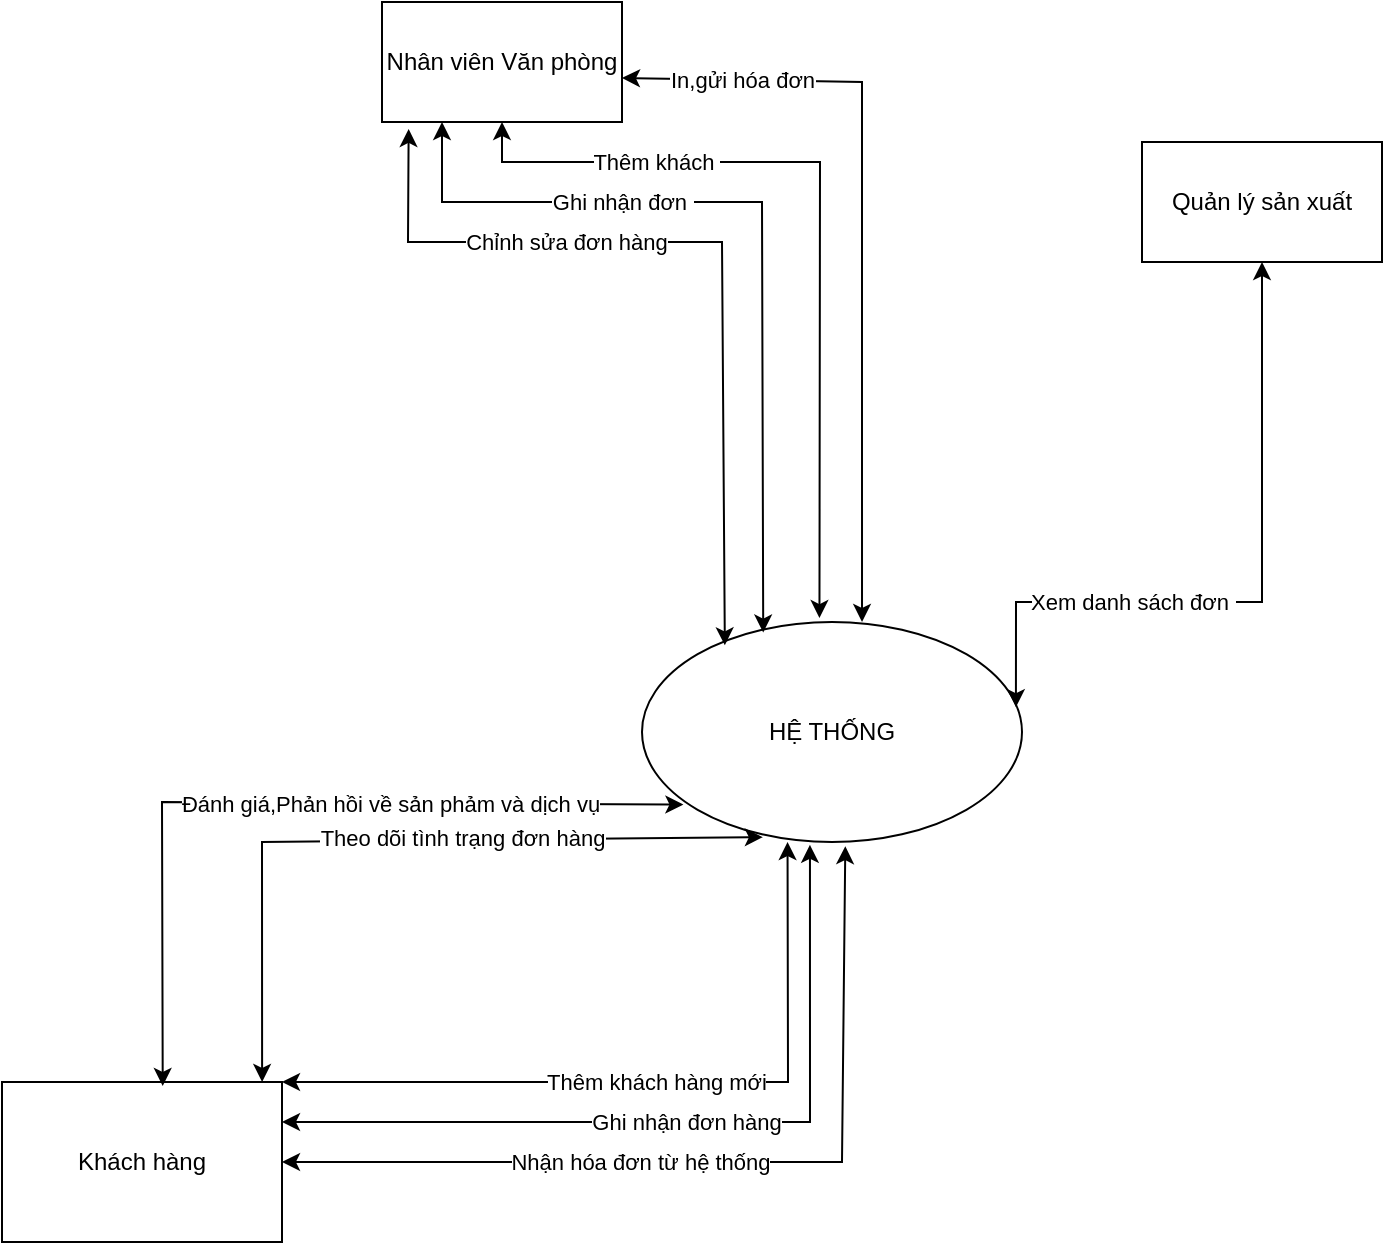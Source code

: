 <mxfile version="26.1.0">
  <diagram name="Page-1" id="0EpwGjM8e4kSp_nt2-hy">
    <mxGraphModel dx="1434" dy="772" grid="1" gridSize="10" guides="1" tooltips="1" connect="1" arrows="1" fold="1" page="1" pageScale="1" pageWidth="850" pageHeight="1100" math="0" shadow="0">
      <root>
        <mxCell id="0" />
        <mxCell id="1" parent="0" />
        <mxCell id="xZG8g1dK-9rmGVhBD8su-1" value="HỆ THỐNG" style="ellipse;whiteSpace=wrap;html=1;" vertex="1" parent="1">
          <mxGeometry x="340" y="350" width="190" height="110" as="geometry" />
        </mxCell>
        <mxCell id="xZG8g1dK-9rmGVhBD8su-2" value="Khách hàng" style="rounded=0;whiteSpace=wrap;html=1;" vertex="1" parent="1">
          <mxGeometry x="20" y="580" width="140" height="80" as="geometry" />
        </mxCell>
        <mxCell id="xZG8g1dK-9rmGVhBD8su-5" value="Nhân viên Văn phòng" style="rounded=0;whiteSpace=wrap;html=1;" vertex="1" parent="1">
          <mxGeometry x="210" y="40" width="120" height="60" as="geometry" />
        </mxCell>
        <mxCell id="xZG8g1dK-9rmGVhBD8su-6" value="Quản lý sản xuất" style="rounded=0;whiteSpace=wrap;html=1;" vertex="1" parent="1">
          <mxGeometry x="590" y="110" width="120" height="60" as="geometry" />
        </mxCell>
        <mxCell id="xZG8g1dK-9rmGVhBD8su-8" value="Thêm khách hàng mới" style="endArrow=classic;startArrow=classic;html=1;rounded=0;exitX=1;exitY=0;exitDx=0;exitDy=0;entryX=0.383;entryY=1;entryDx=0;entryDy=0;entryPerimeter=0;" edge="1" parent="1" source="xZG8g1dK-9rmGVhBD8su-2" target="xZG8g1dK-9rmGVhBD8su-1">
          <mxGeometry width="50" height="50" relative="1" as="geometry">
            <mxPoint x="400" y="420" as="sourcePoint" />
            <mxPoint x="450" y="370" as="targetPoint" />
            <Array as="points">
              <mxPoint x="413" y="580" />
            </Array>
          </mxGeometry>
        </mxCell>
        <mxCell id="xZG8g1dK-9rmGVhBD8su-9" value="Ghi nhận đơn hàng" style="endArrow=classic;startArrow=classic;html=1;rounded=0;exitX=1;exitY=0.25;exitDx=0;exitDy=0;entryX=0.442;entryY=1.013;entryDx=0;entryDy=0;entryPerimeter=0;" edge="1" parent="1" source="xZG8g1dK-9rmGVhBD8su-2" target="xZG8g1dK-9rmGVhBD8su-1">
          <mxGeometry width="50" height="50" relative="1" as="geometry">
            <mxPoint x="400" y="420" as="sourcePoint" />
            <mxPoint x="450" y="370" as="targetPoint" />
            <Array as="points">
              <mxPoint x="424" y="600" />
            </Array>
          </mxGeometry>
        </mxCell>
        <mxCell id="xZG8g1dK-9rmGVhBD8su-10" value="Nhận hóa đơn từ hệ thống" style="endArrow=classic;startArrow=classic;html=1;rounded=0;entryX=0.535;entryY=1.019;entryDx=0;entryDy=0;exitX=1;exitY=0.5;exitDx=0;exitDy=0;entryPerimeter=0;" edge="1" parent="1" source="xZG8g1dK-9rmGVhBD8su-2" target="xZG8g1dK-9rmGVhBD8su-1">
          <mxGeometry x="-0.182" width="50" height="50" relative="1" as="geometry">
            <mxPoint x="143" y="610" as="sourcePoint" />
            <mxPoint x="440" y="460" as="targetPoint" />
            <Array as="points">
              <mxPoint x="440" y="620" />
            </Array>
            <mxPoint as="offset" />
          </mxGeometry>
        </mxCell>
        <mxCell id="xZG8g1dK-9rmGVhBD8su-17" value="Theo dõi tình trạng đơn hàng" style="endArrow=classic;startArrow=classic;html=1;rounded=0;exitX=0.929;exitY=0;exitDx=0;exitDy=0;exitPerimeter=0;entryX=0.318;entryY=0.978;entryDx=0;entryDy=0;entryPerimeter=0;" edge="1" parent="1" source="xZG8g1dK-9rmGVhBD8su-2" target="xZG8g1dK-9rmGVhBD8su-1">
          <mxGeometry x="0.188" y="1" width="50" height="50" relative="1" as="geometry">
            <mxPoint x="260" y="400" as="sourcePoint" />
            <mxPoint x="310" y="350" as="targetPoint" />
            <Array as="points">
              <mxPoint x="150" y="460" />
            </Array>
            <mxPoint as="offset" />
          </mxGeometry>
        </mxCell>
        <mxCell id="xZG8g1dK-9rmGVhBD8su-18" value="Đánh giá,Phản hồi về sản phảm và dịch vụ" style="endArrow=classic;startArrow=classic;html=1;rounded=0;exitX=0.574;exitY=0.025;exitDx=0;exitDy=0;exitPerimeter=0;entryX=0.109;entryY=0.83;entryDx=0;entryDy=0;entryPerimeter=0;" edge="1" parent="1" source="xZG8g1dK-9rmGVhBD8su-2" target="xZG8g1dK-9rmGVhBD8su-1">
          <mxGeometry x="0.274" width="50" height="50" relative="1" as="geometry">
            <mxPoint x="170" y="360" as="sourcePoint" />
            <mxPoint x="220" y="310" as="targetPoint" />
            <Array as="points">
              <mxPoint x="100" y="440" />
            </Array>
            <mxPoint as="offset" />
          </mxGeometry>
        </mxCell>
        <mxCell id="xZG8g1dK-9rmGVhBD8su-25" value="Ghi nhận đơn&amp;nbsp;" style="endArrow=classic;startArrow=classic;html=1;rounded=0;entryX=0.25;entryY=1;entryDx=0;entryDy=0;exitX=0.319;exitY=0.048;exitDx=0;exitDy=0;exitPerimeter=0;" edge="1" parent="1" source="xZG8g1dK-9rmGVhBD8su-1" target="xZG8g1dK-9rmGVhBD8su-5">
          <mxGeometry x="0.372" width="50" height="50" relative="1" as="geometry">
            <mxPoint x="290" y="400" as="sourcePoint" />
            <mxPoint x="340" y="350" as="targetPoint" />
            <Array as="points">
              <mxPoint x="400" y="140" />
              <mxPoint x="240" y="140" />
            </Array>
            <mxPoint as="offset" />
          </mxGeometry>
        </mxCell>
        <mxCell id="xZG8g1dK-9rmGVhBD8su-26" value="Thêm khách&amp;nbsp;" style="endArrow=classic;startArrow=classic;html=1;rounded=0;entryX=0.5;entryY=1;entryDx=0;entryDy=0;exitX=0.467;exitY=-0.018;exitDx=0;exitDy=0;exitPerimeter=0;" edge="1" parent="1" source="xZG8g1dK-9rmGVhBD8su-1" target="xZG8g1dK-9rmGVhBD8su-5">
          <mxGeometry x="0.523" width="50" height="50" relative="1" as="geometry">
            <mxPoint x="440" y="340" as="sourcePoint" />
            <mxPoint x="340" y="350" as="targetPoint" />
            <Array as="points">
              <mxPoint x="429" y="120" />
              <mxPoint x="270" y="120" />
            </Array>
            <mxPoint as="offset" />
          </mxGeometry>
        </mxCell>
        <mxCell id="xZG8g1dK-9rmGVhBD8su-27" value="&lt;div&gt;Chỉnh sửa đơn hàng&lt;/div&gt;" style="endArrow=classic;startArrow=classic;html=1;rounded=0;exitX=0.111;exitY=1.058;exitDx=0;exitDy=0;exitPerimeter=0;entryX=0.218;entryY=0.106;entryDx=0;entryDy=0;entryPerimeter=0;" edge="1" parent="1" source="xZG8g1dK-9rmGVhBD8su-5" target="xZG8g1dK-9rmGVhBD8su-1">
          <mxGeometry x="-0.347" width="50" height="50" relative="1" as="geometry">
            <mxPoint x="290" y="400" as="sourcePoint" />
            <mxPoint x="340" y="350" as="targetPoint" />
            <Array as="points">
              <mxPoint x="223" y="160" />
              <mxPoint x="380" y="160" />
            </Array>
            <mxPoint as="offset" />
          </mxGeometry>
        </mxCell>
        <mxCell id="xZG8g1dK-9rmGVhBD8su-32" value="Xem danh sách đơn&amp;nbsp;" style="endArrow=classic;startArrow=classic;html=1;rounded=0;exitX=0.984;exitY=0.387;exitDx=0;exitDy=0;exitPerimeter=0;entryX=0.5;entryY=1;entryDx=0;entryDy=0;" edge="1" parent="1" source="xZG8g1dK-9rmGVhBD8su-1" target="xZG8g1dK-9rmGVhBD8su-6">
          <mxGeometry x="-0.359" width="50" height="50" relative="1" as="geometry">
            <mxPoint x="290" y="400" as="sourcePoint" />
            <mxPoint x="340" y="350" as="targetPoint" />
            <Array as="points">
              <mxPoint x="527" y="340" />
              <mxPoint x="650" y="340" />
            </Array>
            <mxPoint as="offset" />
          </mxGeometry>
        </mxCell>
        <mxCell id="xZG8g1dK-9rmGVhBD8su-33" value="In,gửi hóa đơn" style="endArrow=classic;startArrow=classic;html=1;rounded=0;entryX=1;entryY=0.633;entryDx=0;entryDy=0;exitX=0.579;exitY=0;exitDx=0;exitDy=0;exitPerimeter=0;entryPerimeter=0;" edge="1" parent="1" source="xZG8g1dK-9rmGVhBD8su-1" target="xZG8g1dK-9rmGVhBD8su-5">
          <mxGeometry x="0.692" width="50" height="50" relative="1" as="geometry">
            <mxPoint x="439" y="358" as="sourcePoint" />
            <mxPoint x="280" y="110" as="targetPoint" />
            <Array as="points">
              <mxPoint x="450" y="130" />
              <mxPoint x="450" y="80" />
            </Array>
            <mxPoint as="offset" />
          </mxGeometry>
        </mxCell>
      </root>
    </mxGraphModel>
  </diagram>
</mxfile>
